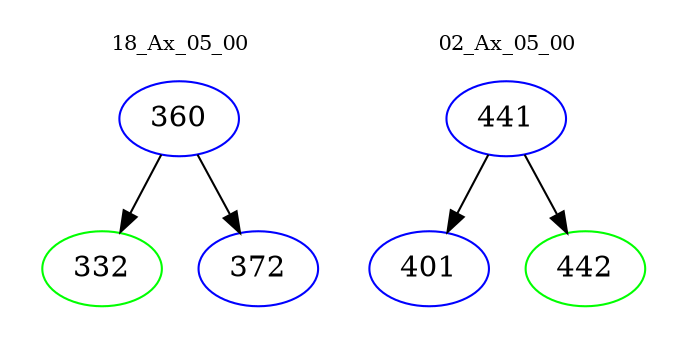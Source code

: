 digraph{
subgraph cluster_0 {
color = white
label = "18_Ax_05_00";
fontsize=10;
T0_360 [label="360", color="blue"]
T0_360 -> T0_332 [color="black"]
T0_332 [label="332", color="green"]
T0_360 -> T0_372 [color="black"]
T0_372 [label="372", color="blue"]
}
subgraph cluster_1 {
color = white
label = "02_Ax_05_00";
fontsize=10;
T1_441 [label="441", color="blue"]
T1_441 -> T1_401 [color="black"]
T1_401 [label="401", color="blue"]
T1_441 -> T1_442 [color="black"]
T1_442 [label="442", color="green"]
}
}
